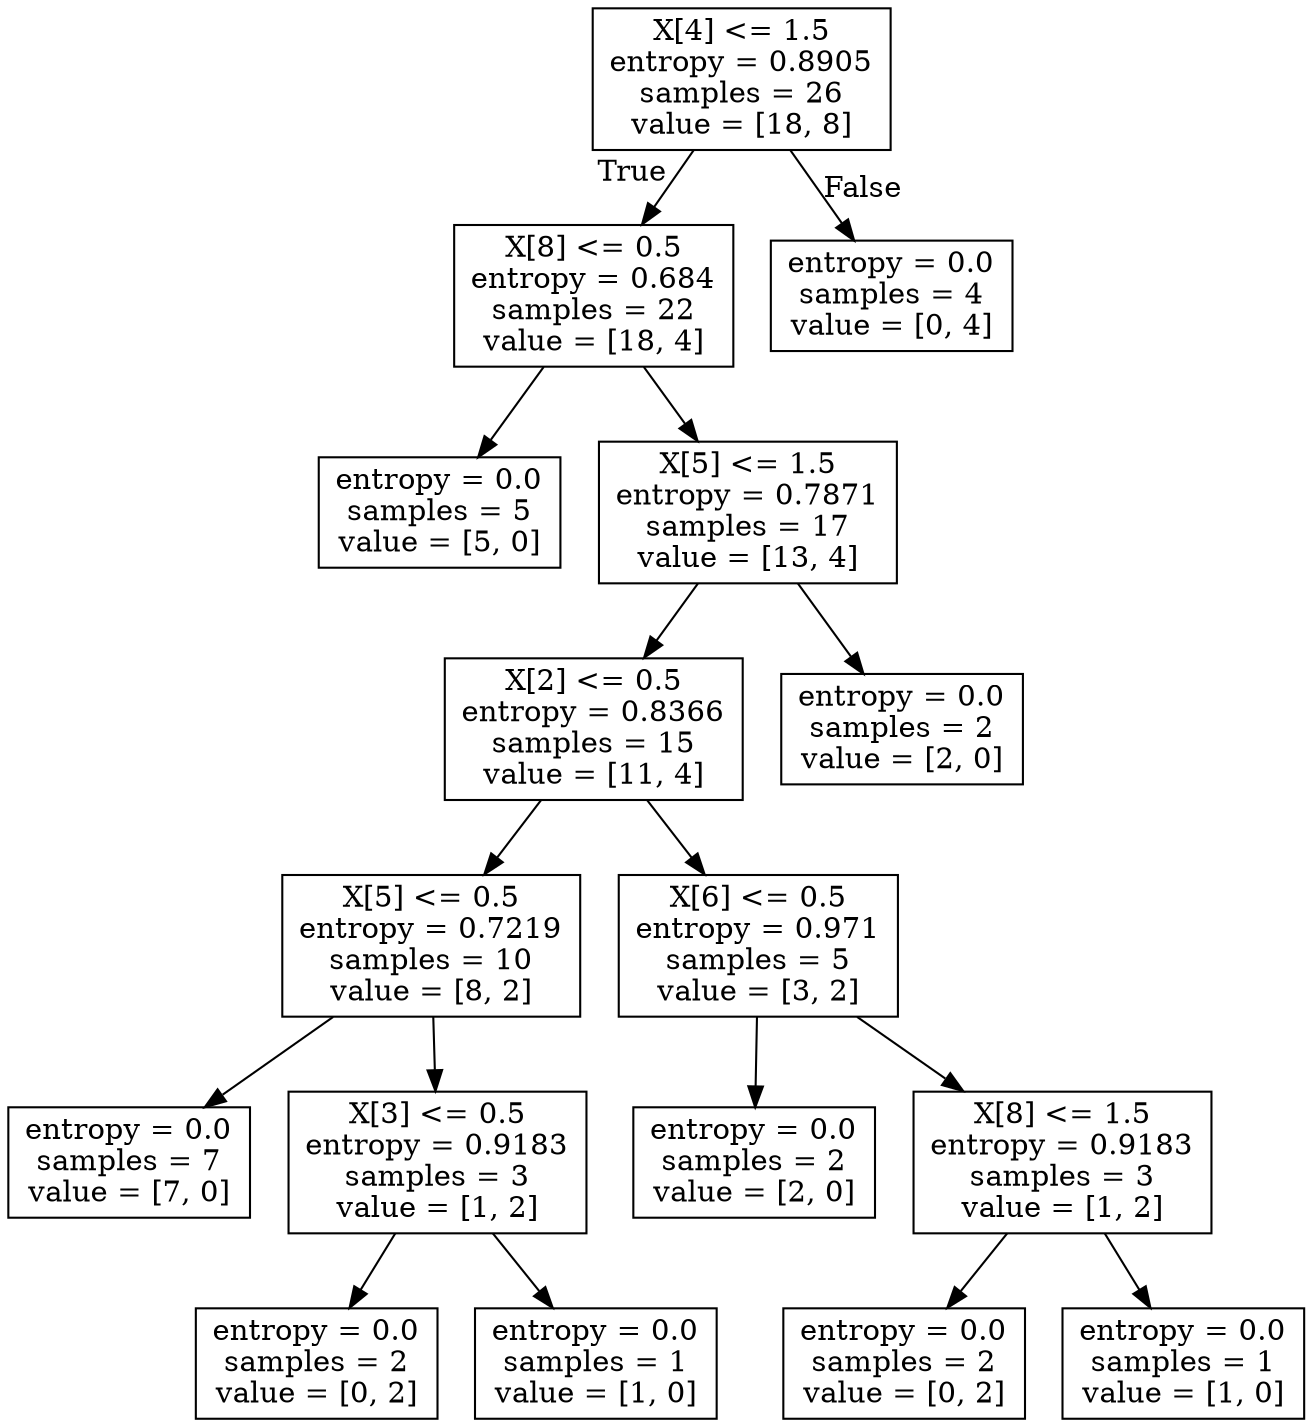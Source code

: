 digraph Tree {
node [shape=box] ;
0 [label="X[4] <= 1.5\nentropy = 0.8905\nsamples = 26\nvalue = [18, 8]"] ;
1 [label="X[8] <= 0.5\nentropy = 0.684\nsamples = 22\nvalue = [18, 4]"] ;
0 -> 1 [labeldistance=2.5, labelangle=45, headlabel="True"] ;
2 [label="entropy = 0.0\nsamples = 5\nvalue = [5, 0]"] ;
1 -> 2 ;
3 [label="X[5] <= 1.5\nentropy = 0.7871\nsamples = 17\nvalue = [13, 4]"] ;
1 -> 3 ;
4 [label="X[2] <= 0.5\nentropy = 0.8366\nsamples = 15\nvalue = [11, 4]"] ;
3 -> 4 ;
5 [label="X[5] <= 0.5\nentropy = 0.7219\nsamples = 10\nvalue = [8, 2]"] ;
4 -> 5 ;
6 [label="entropy = 0.0\nsamples = 7\nvalue = [7, 0]"] ;
5 -> 6 ;
7 [label="X[3] <= 0.5\nentropy = 0.9183\nsamples = 3\nvalue = [1, 2]"] ;
5 -> 7 ;
8 [label="entropy = 0.0\nsamples = 2\nvalue = [0, 2]"] ;
7 -> 8 ;
9 [label="entropy = 0.0\nsamples = 1\nvalue = [1, 0]"] ;
7 -> 9 ;
10 [label="X[6] <= 0.5\nentropy = 0.971\nsamples = 5\nvalue = [3, 2]"] ;
4 -> 10 ;
11 [label="entropy = 0.0\nsamples = 2\nvalue = [2, 0]"] ;
10 -> 11 ;
12 [label="X[8] <= 1.5\nentropy = 0.9183\nsamples = 3\nvalue = [1, 2]"] ;
10 -> 12 ;
13 [label="entropy = 0.0\nsamples = 2\nvalue = [0, 2]"] ;
12 -> 13 ;
14 [label="entropy = 0.0\nsamples = 1\nvalue = [1, 0]"] ;
12 -> 14 ;
15 [label="entropy = 0.0\nsamples = 2\nvalue = [2, 0]"] ;
3 -> 15 ;
16 [label="entropy = 0.0\nsamples = 4\nvalue = [0, 4]"] ;
0 -> 16 [labeldistance=2.5, labelangle=-45, headlabel="False"] ;
}